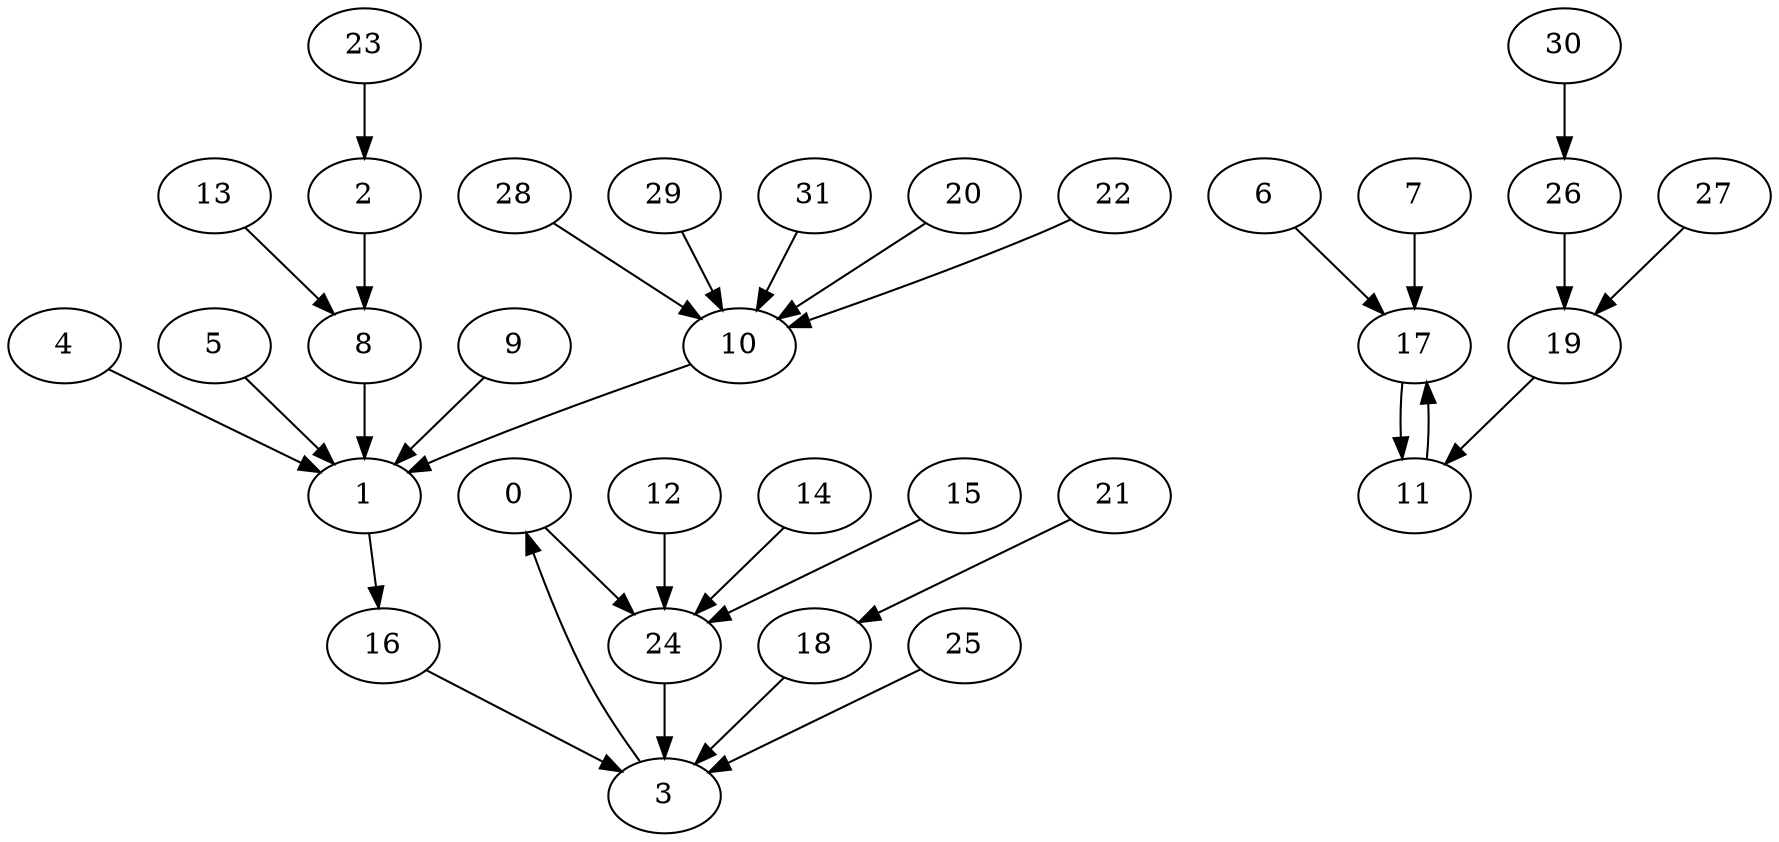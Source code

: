 digraph {
  node_0  [label="0"];
  node_1  [label="1"];
  node_2  [label="2"];
  node_3  [label="3"];
  node_4  [label="4"];
  node_5  [label="5"];
  node_6  [label="6"];
  node_7  [label="7"];
  node_8  [label="8"];
  node_9  [label="9"];
  node_10  [label="10"];
  node_11  [label="11"];
  node_12  [label="12"];
  node_13  [label="13"];
  node_14  [label="14"];
  node_15  [label="15"];
  node_16  [label="16"];
  node_17  [label="17"];
  node_18  [label="18"];
  node_19  [label="19"];
  node_20  [label="20"];
  node_21  [label="21"];
  node_22  [label="22"];
  node_23  [label="23"];
  node_24  [label="24"];
  node_25  [label="25"];
  node_26  [label="26"];
  node_27  [label="27"];
  node_28  [label="28"];
  node_29  [label="29"];
  node_30  [label="30"];
  node_31  [label="31"];

  node_0 -> node_24;
  node_1 -> node_16;
  node_2 -> node_8;
  node_3 -> node_0;
  node_4 -> node_1;
  node_5 -> node_1;
  node_6 -> node_17;
  node_7 -> node_17;
  node_8 -> node_1;
  node_9 -> node_1;
  node_10 -> node_1;
  node_11 -> node_17;
  node_12 -> node_24;
  node_13 -> node_8;
  node_14 -> node_24;
  node_15 -> node_24;
  node_16 -> node_3;
  node_17 -> node_11;
  node_18 -> node_3;
  node_19 -> node_11;
  node_20 -> node_10;
  node_21 -> node_18;
  node_22 -> node_10;
  node_23 -> node_2;
  node_24 -> node_3;
  node_25 -> node_3;
  node_26 -> node_19;
  node_27 -> node_19;
  node_28 -> node_10;
  node_29 -> node_10;
  node_30 -> node_26;
  node_31 -> node_10;
}